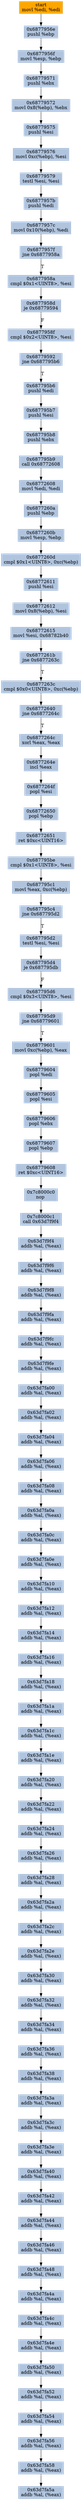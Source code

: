 digraph G {
node[shape=rectangle,style=filled,fillcolor=lightsteelblue,color=lightsteelblue]
bgcolor="transparent"
a0x6877956cmovl_edi_edi[label="start\nmovl %edi, %edi",color="lightgrey",fillcolor="orange"];
a0x6877956epushl_ebp[label="0x6877956e\npushl %ebp"];
a0x6877956fmovl_esp_ebp[label="0x6877956f\nmovl %esp, %ebp"];
a0x68779571pushl_ebx[label="0x68779571\npushl %ebx"];
a0x68779572movl_0x8ebp__ebx[label="0x68779572\nmovl 0x8(%ebp), %ebx"];
a0x68779575pushl_esi[label="0x68779575\npushl %esi"];
a0x68779576movl_0xcebp__esi[label="0x68779576\nmovl 0xc(%ebp), %esi"];
a0x68779579testl_esi_esi[label="0x68779579\ntestl %esi, %esi"];
a0x6877957bpushl_edi[label="0x6877957b\npushl %edi"];
a0x6877957cmovl_0x10ebp__edi[label="0x6877957c\nmovl 0x10(%ebp), %edi"];
a0x6877957fjne_0x6877958a[label="0x6877957f\njne 0x6877958a"];
a0x6877958acmpl_0x1UINT8_esi[label="0x6877958a\ncmpl $0x1<UINT8>, %esi"];
a0x6877958dje_0x68779594[label="0x6877958d\nje 0x68779594"];
a0x6877958fcmpl_0x2UINT8_esi[label="0x6877958f\ncmpl $0x2<UINT8>, %esi"];
a0x68779592jne_0x687795b6[label="0x68779592\njne 0x687795b6"];
a0x687795b6pushl_edi[label="0x687795b6\npushl %edi"];
a0x687795b7pushl_esi[label="0x687795b7\npushl %esi"];
a0x687795b8pushl_ebx[label="0x687795b8\npushl %ebx"];
a0x687795b9call_0x68772608[label="0x687795b9\ncall 0x68772608"];
a0x68772608movl_edi_edi[label="0x68772608\nmovl %edi, %edi"];
a0x6877260apushl_ebp[label="0x6877260a\npushl %ebp"];
a0x6877260bmovl_esp_ebp[label="0x6877260b\nmovl %esp, %ebp"];
a0x6877260dcmpl_0x1UINT8_0xcebp_[label="0x6877260d\ncmpl $0x1<UINT8>, 0xc(%ebp)"];
a0x68772611pushl_esi[label="0x68772611\npushl %esi"];
a0x68772612movl_0x8ebp__esi[label="0x68772612\nmovl 0x8(%ebp), %esi"];
a0x68772615movl_esi_0x68782b40[label="0x68772615\nmovl %esi, 0x68782b40"];
a0x6877261bjne_0x6877263c[label="0x6877261b\njne 0x6877263c"];
a0x6877263ccmpl_0x0UINT8_0xcebp_[label="0x6877263c\ncmpl $0x0<UINT8>, 0xc(%ebp)"];
a0x68772640jne_0x6877264c[label="0x68772640\njne 0x6877264c"];
a0x6877264cxorl_eax_eax[label="0x6877264c\nxorl %eax, %eax"];
a0x6877264eincl_eax[label="0x6877264e\nincl %eax"];
a0x6877264fpopl_esi[label="0x6877264f\npopl %esi"];
a0x68772650popl_ebp[label="0x68772650\npopl %ebp"];
a0x68772651ret_0xcUINT16[label="0x68772651\nret $0xc<UINT16>"];
a0x687795becmpl_0x1UINT8_esi[label="0x687795be\ncmpl $0x1<UINT8>, %esi"];
a0x687795c1movl_eax_0xcebp_[label="0x687795c1\nmovl %eax, 0xc(%ebp)"];
a0x687795c4jne_0x687795d2[label="0x687795c4\njne 0x687795d2"];
a0x687795d2testl_esi_esi[label="0x687795d2\ntestl %esi, %esi"];
a0x687795d4je_0x687795db[label="0x687795d4\nje 0x687795db"];
a0x687795d6cmpl_0x3UINT8_esi[label="0x687795d6\ncmpl $0x3<UINT8>, %esi"];
a0x687795d9jne_0x68779601[label="0x687795d9\njne 0x68779601"];
a0x68779601movl_0xcebp__eax[label="0x68779601\nmovl 0xc(%ebp), %eax"];
a0x68779604popl_edi[label="0x68779604\npopl %edi"];
a0x68779605popl_esi[label="0x68779605\npopl %esi"];
a0x68779606popl_ebx[label="0x68779606\npopl %ebx"];
a0x68779607popl_ebp[label="0x68779607\npopl %ebp"];
a0x68779608ret_0xcUINT16[label="0x68779608\nret $0xc<UINT16>"];
a0x7c8000c0nop_[label="0x7c8000c0\nnop "];
a0x7c8000c1call_0x63d7f9f4[label="0x7c8000c1\ncall 0x63d7f9f4"];
a0x63d7f9f4addb_al_eax_[label="0x63d7f9f4\naddb %al, (%eax)"];
a0x63d7f9f6addb_al_eax_[label="0x63d7f9f6\naddb %al, (%eax)"];
a0x63d7f9f8addb_al_eax_[label="0x63d7f9f8\naddb %al, (%eax)"];
a0x63d7f9faaddb_al_eax_[label="0x63d7f9fa\naddb %al, (%eax)"];
a0x63d7f9fcaddb_al_eax_[label="0x63d7f9fc\naddb %al, (%eax)"];
a0x63d7f9feaddb_al_eax_[label="0x63d7f9fe\naddb %al, (%eax)"];
a0x63d7fa00addb_al_eax_[label="0x63d7fa00\naddb %al, (%eax)"];
a0x63d7fa02addb_al_eax_[label="0x63d7fa02\naddb %al, (%eax)"];
a0x63d7fa04addb_al_eax_[label="0x63d7fa04\naddb %al, (%eax)"];
a0x63d7fa06addb_al_eax_[label="0x63d7fa06\naddb %al, (%eax)"];
a0x63d7fa08addb_al_eax_[label="0x63d7fa08\naddb %al, (%eax)"];
a0x63d7fa0aaddb_al_eax_[label="0x63d7fa0a\naddb %al, (%eax)"];
a0x63d7fa0caddb_al_eax_[label="0x63d7fa0c\naddb %al, (%eax)"];
a0x63d7fa0eaddb_al_eax_[label="0x63d7fa0e\naddb %al, (%eax)"];
a0x63d7fa10addb_al_eax_[label="0x63d7fa10\naddb %al, (%eax)"];
a0x63d7fa12addb_al_eax_[label="0x63d7fa12\naddb %al, (%eax)"];
a0x63d7fa14addb_al_eax_[label="0x63d7fa14\naddb %al, (%eax)"];
a0x63d7fa16addb_al_eax_[label="0x63d7fa16\naddb %al, (%eax)"];
a0x63d7fa18addb_al_eax_[label="0x63d7fa18\naddb %al, (%eax)"];
a0x63d7fa1aaddb_al_eax_[label="0x63d7fa1a\naddb %al, (%eax)"];
a0x63d7fa1caddb_al_eax_[label="0x63d7fa1c\naddb %al, (%eax)"];
a0x63d7fa1eaddb_al_eax_[label="0x63d7fa1e\naddb %al, (%eax)"];
a0x63d7fa20addb_al_eax_[label="0x63d7fa20\naddb %al, (%eax)"];
a0x63d7fa22addb_al_eax_[label="0x63d7fa22\naddb %al, (%eax)"];
a0x63d7fa24addb_al_eax_[label="0x63d7fa24\naddb %al, (%eax)"];
a0x63d7fa26addb_al_eax_[label="0x63d7fa26\naddb %al, (%eax)"];
a0x63d7fa28addb_al_eax_[label="0x63d7fa28\naddb %al, (%eax)"];
a0x63d7fa2aaddb_al_eax_[label="0x63d7fa2a\naddb %al, (%eax)"];
a0x63d7fa2caddb_al_eax_[label="0x63d7fa2c\naddb %al, (%eax)"];
a0x63d7fa2eaddb_al_eax_[label="0x63d7fa2e\naddb %al, (%eax)"];
a0x63d7fa30addb_al_eax_[label="0x63d7fa30\naddb %al, (%eax)"];
a0x63d7fa32addb_al_eax_[label="0x63d7fa32\naddb %al, (%eax)"];
a0x63d7fa34addb_al_eax_[label="0x63d7fa34\naddb %al, (%eax)"];
a0x63d7fa36addb_al_eax_[label="0x63d7fa36\naddb %al, (%eax)"];
a0x63d7fa38addb_al_eax_[label="0x63d7fa38\naddb %al, (%eax)"];
a0x63d7fa3aaddb_al_eax_[label="0x63d7fa3a\naddb %al, (%eax)"];
a0x63d7fa3caddb_al_eax_[label="0x63d7fa3c\naddb %al, (%eax)"];
a0x63d7fa3eaddb_al_eax_[label="0x63d7fa3e\naddb %al, (%eax)"];
a0x63d7fa40addb_al_eax_[label="0x63d7fa40\naddb %al, (%eax)"];
a0x63d7fa42addb_al_eax_[label="0x63d7fa42\naddb %al, (%eax)"];
a0x63d7fa44addb_al_eax_[label="0x63d7fa44\naddb %al, (%eax)"];
a0x63d7fa46addb_al_eax_[label="0x63d7fa46\naddb %al, (%eax)"];
a0x63d7fa48addb_al_eax_[label="0x63d7fa48\naddb %al, (%eax)"];
a0x63d7fa4aaddb_al_eax_[label="0x63d7fa4a\naddb %al, (%eax)"];
a0x63d7fa4caddb_al_eax_[label="0x63d7fa4c\naddb %al, (%eax)"];
a0x63d7fa4eaddb_al_eax_[label="0x63d7fa4e\naddb %al, (%eax)"];
a0x63d7fa50addb_al_eax_[label="0x63d7fa50\naddb %al, (%eax)"];
a0x63d7fa52addb_al_eax_[label="0x63d7fa52\naddb %al, (%eax)"];
a0x63d7fa54addb_al_eax_[label="0x63d7fa54\naddb %al, (%eax)"];
a0x63d7fa56addb_al_eax_[label="0x63d7fa56\naddb %al, (%eax)"];
a0x63d7fa58addb_al_eax_[label="0x63d7fa58\naddb %al, (%eax)"];
a0x63d7fa5aaddb_al_eax_[label="0x63d7fa5a\naddb %al, (%eax)"];
a0x6877956cmovl_edi_edi -> a0x6877956epushl_ebp [color="#000000"];
a0x6877956epushl_ebp -> a0x6877956fmovl_esp_ebp [color="#000000"];
a0x6877956fmovl_esp_ebp -> a0x68779571pushl_ebx [color="#000000"];
a0x68779571pushl_ebx -> a0x68779572movl_0x8ebp__ebx [color="#000000"];
a0x68779572movl_0x8ebp__ebx -> a0x68779575pushl_esi [color="#000000"];
a0x68779575pushl_esi -> a0x68779576movl_0xcebp__esi [color="#000000"];
a0x68779576movl_0xcebp__esi -> a0x68779579testl_esi_esi [color="#000000"];
a0x68779579testl_esi_esi -> a0x6877957bpushl_edi [color="#000000"];
a0x6877957bpushl_edi -> a0x6877957cmovl_0x10ebp__edi [color="#000000"];
a0x6877957cmovl_0x10ebp__edi -> a0x6877957fjne_0x6877958a [color="#000000"];
a0x6877957fjne_0x6877958a -> a0x6877958acmpl_0x1UINT8_esi [color="#000000",label="T"];
a0x6877958acmpl_0x1UINT8_esi -> a0x6877958dje_0x68779594 [color="#000000"];
a0x6877958dje_0x68779594 -> a0x6877958fcmpl_0x2UINT8_esi [color="#000000",label="F"];
a0x6877958fcmpl_0x2UINT8_esi -> a0x68779592jne_0x687795b6 [color="#000000"];
a0x68779592jne_0x687795b6 -> a0x687795b6pushl_edi [color="#000000",label="T"];
a0x687795b6pushl_edi -> a0x687795b7pushl_esi [color="#000000"];
a0x687795b7pushl_esi -> a0x687795b8pushl_ebx [color="#000000"];
a0x687795b8pushl_ebx -> a0x687795b9call_0x68772608 [color="#000000"];
a0x687795b9call_0x68772608 -> a0x68772608movl_edi_edi [color="#000000"];
a0x68772608movl_edi_edi -> a0x6877260apushl_ebp [color="#000000"];
a0x6877260apushl_ebp -> a0x6877260bmovl_esp_ebp [color="#000000"];
a0x6877260bmovl_esp_ebp -> a0x6877260dcmpl_0x1UINT8_0xcebp_ [color="#000000"];
a0x6877260dcmpl_0x1UINT8_0xcebp_ -> a0x68772611pushl_esi [color="#000000"];
a0x68772611pushl_esi -> a0x68772612movl_0x8ebp__esi [color="#000000"];
a0x68772612movl_0x8ebp__esi -> a0x68772615movl_esi_0x68782b40 [color="#000000"];
a0x68772615movl_esi_0x68782b40 -> a0x6877261bjne_0x6877263c [color="#000000"];
a0x6877261bjne_0x6877263c -> a0x6877263ccmpl_0x0UINT8_0xcebp_ [color="#000000",label="T"];
a0x6877263ccmpl_0x0UINT8_0xcebp_ -> a0x68772640jne_0x6877264c [color="#000000"];
a0x68772640jne_0x6877264c -> a0x6877264cxorl_eax_eax [color="#000000",label="T"];
a0x6877264cxorl_eax_eax -> a0x6877264eincl_eax [color="#000000"];
a0x6877264eincl_eax -> a0x6877264fpopl_esi [color="#000000"];
a0x6877264fpopl_esi -> a0x68772650popl_ebp [color="#000000"];
a0x68772650popl_ebp -> a0x68772651ret_0xcUINT16 [color="#000000"];
a0x68772651ret_0xcUINT16 -> a0x687795becmpl_0x1UINT8_esi [color="#000000"];
a0x687795becmpl_0x1UINT8_esi -> a0x687795c1movl_eax_0xcebp_ [color="#000000"];
a0x687795c1movl_eax_0xcebp_ -> a0x687795c4jne_0x687795d2 [color="#000000"];
a0x687795c4jne_0x687795d2 -> a0x687795d2testl_esi_esi [color="#000000",label="T"];
a0x687795d2testl_esi_esi -> a0x687795d4je_0x687795db [color="#000000"];
a0x687795d4je_0x687795db -> a0x687795d6cmpl_0x3UINT8_esi [color="#000000",label="F"];
a0x687795d6cmpl_0x3UINT8_esi -> a0x687795d9jne_0x68779601 [color="#000000"];
a0x687795d9jne_0x68779601 -> a0x68779601movl_0xcebp__eax [color="#000000",label="T"];
a0x68779601movl_0xcebp__eax -> a0x68779604popl_edi [color="#000000"];
a0x68779604popl_edi -> a0x68779605popl_esi [color="#000000"];
a0x68779605popl_esi -> a0x68779606popl_ebx [color="#000000"];
a0x68779606popl_ebx -> a0x68779607popl_ebp [color="#000000"];
a0x68779607popl_ebp -> a0x68779608ret_0xcUINT16 [color="#000000"];
a0x68779608ret_0xcUINT16 -> a0x7c8000c0nop_ [color="#000000"];
a0x7c8000c0nop_ -> a0x7c8000c1call_0x63d7f9f4 [color="#000000"];
a0x7c8000c1call_0x63d7f9f4 -> a0x63d7f9f4addb_al_eax_ [color="#000000"];
a0x63d7f9f4addb_al_eax_ -> a0x63d7f9f6addb_al_eax_ [color="#000000"];
a0x63d7f9f6addb_al_eax_ -> a0x63d7f9f8addb_al_eax_ [color="#000000"];
a0x63d7f9f8addb_al_eax_ -> a0x63d7f9faaddb_al_eax_ [color="#000000"];
a0x63d7f9faaddb_al_eax_ -> a0x63d7f9fcaddb_al_eax_ [color="#000000"];
a0x63d7f9fcaddb_al_eax_ -> a0x63d7f9feaddb_al_eax_ [color="#000000"];
a0x63d7f9feaddb_al_eax_ -> a0x63d7fa00addb_al_eax_ [color="#000000"];
a0x63d7fa00addb_al_eax_ -> a0x63d7fa02addb_al_eax_ [color="#000000"];
a0x63d7fa02addb_al_eax_ -> a0x63d7fa04addb_al_eax_ [color="#000000"];
a0x63d7fa04addb_al_eax_ -> a0x63d7fa06addb_al_eax_ [color="#000000"];
a0x63d7fa06addb_al_eax_ -> a0x63d7fa08addb_al_eax_ [color="#000000"];
a0x63d7fa08addb_al_eax_ -> a0x63d7fa0aaddb_al_eax_ [color="#000000"];
a0x63d7fa0aaddb_al_eax_ -> a0x63d7fa0caddb_al_eax_ [color="#000000"];
a0x63d7fa0caddb_al_eax_ -> a0x63d7fa0eaddb_al_eax_ [color="#000000"];
a0x63d7fa0eaddb_al_eax_ -> a0x63d7fa10addb_al_eax_ [color="#000000"];
a0x63d7fa10addb_al_eax_ -> a0x63d7fa12addb_al_eax_ [color="#000000"];
a0x63d7fa12addb_al_eax_ -> a0x63d7fa14addb_al_eax_ [color="#000000"];
a0x63d7fa14addb_al_eax_ -> a0x63d7fa16addb_al_eax_ [color="#000000"];
a0x63d7fa16addb_al_eax_ -> a0x63d7fa18addb_al_eax_ [color="#000000"];
a0x63d7fa18addb_al_eax_ -> a0x63d7fa1aaddb_al_eax_ [color="#000000"];
a0x63d7fa1aaddb_al_eax_ -> a0x63d7fa1caddb_al_eax_ [color="#000000"];
a0x63d7fa1caddb_al_eax_ -> a0x63d7fa1eaddb_al_eax_ [color="#000000"];
a0x63d7fa1eaddb_al_eax_ -> a0x63d7fa20addb_al_eax_ [color="#000000"];
a0x63d7fa20addb_al_eax_ -> a0x63d7fa22addb_al_eax_ [color="#000000"];
a0x63d7fa22addb_al_eax_ -> a0x63d7fa24addb_al_eax_ [color="#000000"];
a0x63d7fa24addb_al_eax_ -> a0x63d7fa26addb_al_eax_ [color="#000000"];
a0x63d7fa26addb_al_eax_ -> a0x63d7fa28addb_al_eax_ [color="#000000"];
a0x63d7fa28addb_al_eax_ -> a0x63d7fa2aaddb_al_eax_ [color="#000000"];
a0x63d7fa2aaddb_al_eax_ -> a0x63d7fa2caddb_al_eax_ [color="#000000"];
a0x63d7fa2caddb_al_eax_ -> a0x63d7fa2eaddb_al_eax_ [color="#000000"];
a0x63d7fa2eaddb_al_eax_ -> a0x63d7fa30addb_al_eax_ [color="#000000"];
a0x63d7fa30addb_al_eax_ -> a0x63d7fa32addb_al_eax_ [color="#000000"];
a0x63d7fa32addb_al_eax_ -> a0x63d7fa34addb_al_eax_ [color="#000000"];
a0x63d7fa34addb_al_eax_ -> a0x63d7fa36addb_al_eax_ [color="#000000"];
a0x63d7fa36addb_al_eax_ -> a0x63d7fa38addb_al_eax_ [color="#000000"];
a0x63d7fa38addb_al_eax_ -> a0x63d7fa3aaddb_al_eax_ [color="#000000"];
a0x63d7fa3aaddb_al_eax_ -> a0x63d7fa3caddb_al_eax_ [color="#000000"];
a0x63d7fa3caddb_al_eax_ -> a0x63d7fa3eaddb_al_eax_ [color="#000000"];
a0x63d7fa3eaddb_al_eax_ -> a0x63d7fa40addb_al_eax_ [color="#000000"];
a0x63d7fa40addb_al_eax_ -> a0x63d7fa42addb_al_eax_ [color="#000000"];
a0x63d7fa42addb_al_eax_ -> a0x63d7fa44addb_al_eax_ [color="#000000"];
a0x63d7fa44addb_al_eax_ -> a0x63d7fa46addb_al_eax_ [color="#000000"];
a0x63d7fa46addb_al_eax_ -> a0x63d7fa48addb_al_eax_ [color="#000000"];
a0x63d7fa48addb_al_eax_ -> a0x63d7fa4aaddb_al_eax_ [color="#000000"];
a0x63d7fa4aaddb_al_eax_ -> a0x63d7fa4caddb_al_eax_ [color="#000000"];
a0x63d7fa4caddb_al_eax_ -> a0x63d7fa4eaddb_al_eax_ [color="#000000"];
a0x63d7fa4eaddb_al_eax_ -> a0x63d7fa50addb_al_eax_ [color="#000000"];
a0x63d7fa50addb_al_eax_ -> a0x63d7fa52addb_al_eax_ [color="#000000"];
a0x63d7fa52addb_al_eax_ -> a0x63d7fa54addb_al_eax_ [color="#000000"];
a0x63d7fa54addb_al_eax_ -> a0x63d7fa56addb_al_eax_ [color="#000000"];
a0x63d7fa56addb_al_eax_ -> a0x63d7fa58addb_al_eax_ [color="#000000"];
a0x63d7fa58addb_al_eax_ -> a0x63d7fa5aaddb_al_eax_ [color="#000000"];
}
